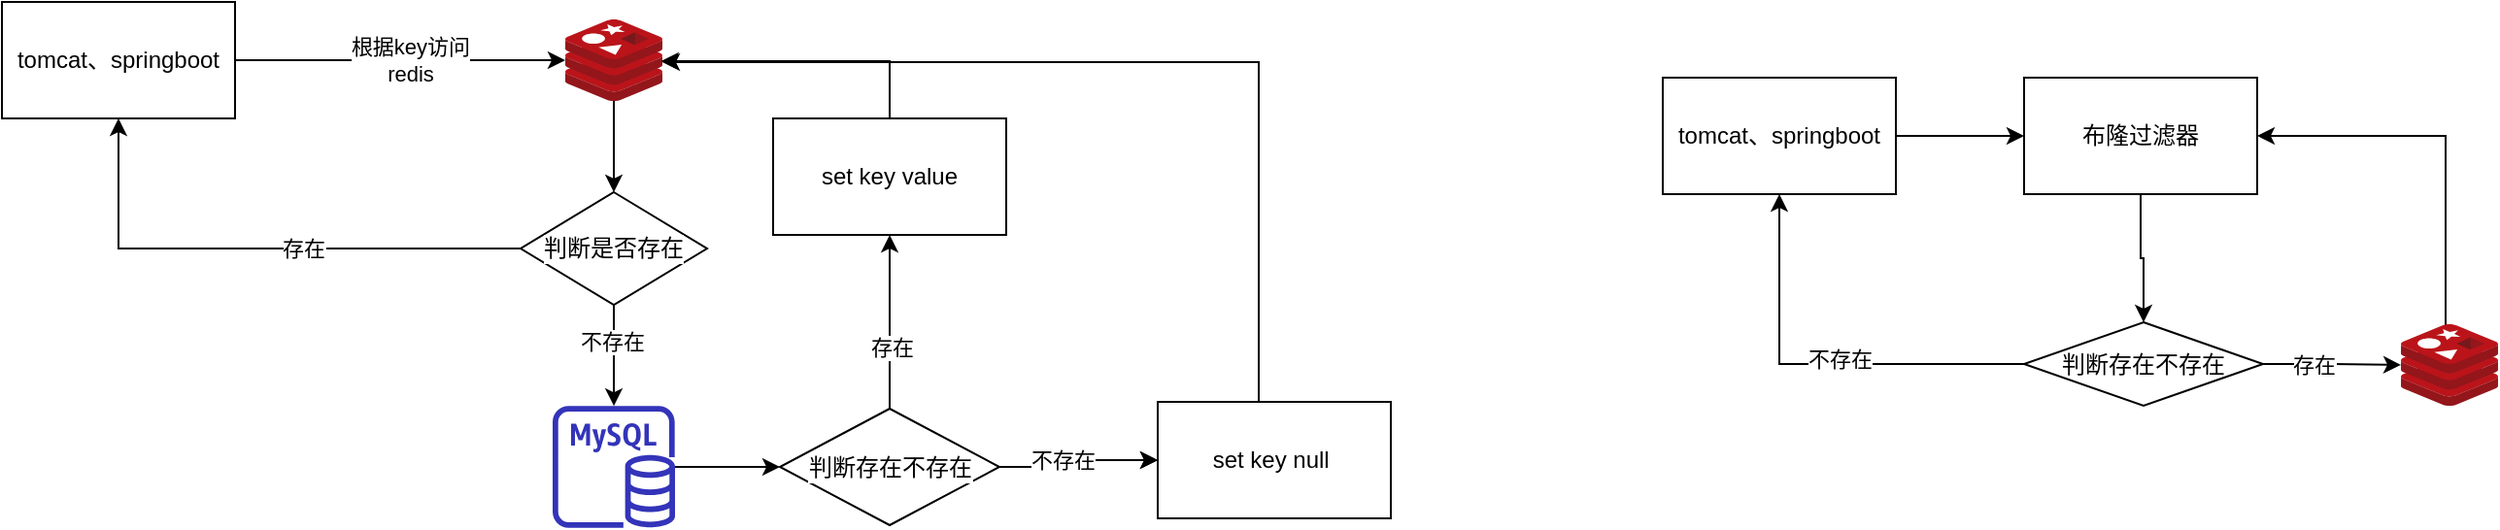 <mxfile version="14.8.3" type="github">
  <diagram id="8qKM4to1wpx0HAe84aKd" name="第 1 页">
    <mxGraphModel dx="4204" dy="984" grid="0" gridSize="10" guides="1" tooltips="1" connect="1" arrows="1" fold="1" page="0" pageScale="1" pageWidth="827" pageHeight="1169" math="0" shadow="0">
      <root>
        <mxCell id="0" />
        <mxCell id="1" parent="0" />
        <mxCell id="upEh8sDRYMCpvLnTGynZ-11" style="edgeStyle=orthogonalEdgeStyle;rounded=0;orthogonalLoop=1;jettySize=auto;html=1;" edge="1" parent="1" source="upEh8sDRYMCpvLnTGynZ-2" target="upEh8sDRYMCpvLnTGynZ-6">
          <mxGeometry relative="1" as="geometry" />
        </mxCell>
        <mxCell id="upEh8sDRYMCpvLnTGynZ-12" value="根据key访问 &lt;br&gt;redis" style="edgeLabel;html=1;align=center;verticalAlign=middle;resizable=0;points=[];" vertex="1" connectable="0" parent="upEh8sDRYMCpvLnTGynZ-11">
          <mxGeometry x="0.365" y="-1" relative="1" as="geometry">
            <mxPoint x="-26" y="-1" as="offset" />
          </mxGeometry>
        </mxCell>
        <mxCell id="upEh8sDRYMCpvLnTGynZ-2" value="tomcat、springboot" style="rounded=0;whiteSpace=wrap;html=1;" vertex="1" parent="1">
          <mxGeometry x="-1105" y="676" width="120" height="60" as="geometry" />
        </mxCell>
        <mxCell id="upEh8sDRYMCpvLnTGynZ-10" value="" style="edgeStyle=orthogonalEdgeStyle;rounded=0;orthogonalLoop=1;jettySize=auto;html=1;" edge="1" parent="1" source="upEh8sDRYMCpvLnTGynZ-6" target="upEh8sDRYMCpvLnTGynZ-9">
          <mxGeometry relative="1" as="geometry" />
        </mxCell>
        <mxCell id="upEh8sDRYMCpvLnTGynZ-6" value="" style="aspect=fixed;html=1;points=[];align=center;image;fontSize=12;image=img/lib/mscae/Cache_Redis_Product.svg;" vertex="1" parent="1">
          <mxGeometry x="-815" y="685" width="50" height="42" as="geometry" />
        </mxCell>
        <mxCell id="upEh8sDRYMCpvLnTGynZ-15" value="" style="edgeStyle=orthogonalEdgeStyle;rounded=0;orthogonalLoop=1;jettySize=auto;html=1;" edge="1" parent="1" source="upEh8sDRYMCpvLnTGynZ-9" target="upEh8sDRYMCpvLnTGynZ-46">
          <mxGeometry relative="1" as="geometry">
            <mxPoint x="-863" y="912" as="targetPoint" />
          </mxGeometry>
        </mxCell>
        <mxCell id="upEh8sDRYMCpvLnTGynZ-17" value="不存在" style="edgeLabel;html=1;align=center;verticalAlign=middle;resizable=0;points=[];" vertex="1" connectable="0" parent="upEh8sDRYMCpvLnTGynZ-15">
          <mxGeometry x="-0.273" y="-1" relative="1" as="geometry">
            <mxPoint as="offset" />
          </mxGeometry>
        </mxCell>
        <mxCell id="upEh8sDRYMCpvLnTGynZ-55" style="edgeStyle=orthogonalEdgeStyle;rounded=0;orthogonalLoop=1;jettySize=auto;html=1;entryX=0.5;entryY=1;entryDx=0;entryDy=0;" edge="1" parent="1" source="upEh8sDRYMCpvLnTGynZ-9" target="upEh8sDRYMCpvLnTGynZ-2">
          <mxGeometry relative="1" as="geometry" />
        </mxCell>
        <mxCell id="upEh8sDRYMCpvLnTGynZ-58" value="存在" style="edgeLabel;html=1;align=center;verticalAlign=middle;resizable=0;points=[];" vertex="1" connectable="0" parent="upEh8sDRYMCpvLnTGynZ-55">
          <mxGeometry x="-0.181" relative="1" as="geometry">
            <mxPoint as="offset" />
          </mxGeometry>
        </mxCell>
        <mxCell id="upEh8sDRYMCpvLnTGynZ-9" value="判断是否存在&lt;div style=&quot;text-align: justify&quot;&gt;&lt;/div&gt;" style="rhombus;whiteSpace=wrap;html=1;verticalAlign=middle;labelBackgroundColor=white;" vertex="1" parent="1">
          <mxGeometry x="-838" y="774" width="96" height="58" as="geometry" />
        </mxCell>
        <mxCell id="upEh8sDRYMCpvLnTGynZ-42" value="" style="edgeStyle=orthogonalEdgeStyle;rounded=0;orthogonalLoop=1;jettySize=auto;html=1;" edge="1" parent="1" source="upEh8sDRYMCpvLnTGynZ-46" target="upEh8sDRYMCpvLnTGynZ-41">
          <mxGeometry relative="1" as="geometry">
            <mxPoint x="-787.966" y="964" as="sourcePoint" />
          </mxGeometry>
        </mxCell>
        <mxCell id="upEh8sDRYMCpvLnTGynZ-51" value="" style="edgeStyle=orthogonalEdgeStyle;rounded=0;orthogonalLoop=1;jettySize=auto;html=1;" edge="1" parent="1" source="upEh8sDRYMCpvLnTGynZ-41" target="upEh8sDRYMCpvLnTGynZ-50">
          <mxGeometry relative="1" as="geometry" />
        </mxCell>
        <mxCell id="upEh8sDRYMCpvLnTGynZ-52" value="存在" style="edgeLabel;html=1;align=center;verticalAlign=middle;resizable=0;points=[];" vertex="1" connectable="0" parent="upEh8sDRYMCpvLnTGynZ-51">
          <mxGeometry x="-0.297" y="-1" relative="1" as="geometry">
            <mxPoint as="offset" />
          </mxGeometry>
        </mxCell>
        <mxCell id="upEh8sDRYMCpvLnTGynZ-60" value="" style="edgeStyle=orthogonalEdgeStyle;rounded=0;orthogonalLoop=1;jettySize=auto;html=1;" edge="1" parent="1" source="upEh8sDRYMCpvLnTGynZ-41" target="upEh8sDRYMCpvLnTGynZ-59">
          <mxGeometry relative="1" as="geometry" />
        </mxCell>
        <mxCell id="upEh8sDRYMCpvLnTGynZ-64" value="" style="edgeStyle=orthogonalEdgeStyle;rounded=0;orthogonalLoop=1;jettySize=auto;html=1;" edge="1" parent="1" source="upEh8sDRYMCpvLnTGynZ-41" target="upEh8sDRYMCpvLnTGynZ-59">
          <mxGeometry relative="1" as="geometry" />
        </mxCell>
        <mxCell id="upEh8sDRYMCpvLnTGynZ-65" value="不存在" style="edgeLabel;html=1;align=center;verticalAlign=middle;resizable=0;points=[];" vertex="1" connectable="0" parent="upEh8sDRYMCpvLnTGynZ-64">
          <mxGeometry x="0.195" y="-2" relative="1" as="geometry">
            <mxPoint x="-15" y="-2" as="offset" />
          </mxGeometry>
        </mxCell>
        <mxCell id="upEh8sDRYMCpvLnTGynZ-41" value="判断存在不存在" style="rhombus;whiteSpace=wrap;html=1;verticalAlign=middle;labelBackgroundColor=white;" vertex="1" parent="1">
          <mxGeometry x="-704.5" y="885.5" width="113" height="60" as="geometry" />
        </mxCell>
        <mxCell id="upEh8sDRYMCpvLnTGynZ-46" value="" style="outlineConnect=0;fontColor=#232F3E;gradientColor=none;fillColor=#3334B9;strokeColor=none;dashed=0;verticalLabelPosition=bottom;verticalAlign=top;align=center;html=1;fontSize=12;fontStyle=0;aspect=fixed;pointerEvents=1;shape=mxgraph.aws4.rds_mysql_instance;" vertex="1" parent="1">
          <mxGeometry x="-821.5" y="884" width="63" height="63" as="geometry" />
        </mxCell>
        <mxCell id="upEh8sDRYMCpvLnTGynZ-57" style="edgeStyle=orthogonalEdgeStyle;rounded=0;orthogonalLoop=1;jettySize=auto;html=1;entryX=0.987;entryY=0.512;entryDx=0;entryDy=0;entryPerimeter=0;exitX=0.5;exitY=0;exitDx=0;exitDy=0;" edge="1" parent="1" source="upEh8sDRYMCpvLnTGynZ-50" target="upEh8sDRYMCpvLnTGynZ-6">
          <mxGeometry relative="1" as="geometry" />
        </mxCell>
        <mxCell id="upEh8sDRYMCpvLnTGynZ-50" value="set key value" style="whiteSpace=wrap;html=1;labelBackgroundColor=white;" vertex="1" parent="1">
          <mxGeometry x="-708" y="736" width="120" height="60" as="geometry" />
        </mxCell>
        <mxCell id="upEh8sDRYMCpvLnTGynZ-68" style="edgeStyle=orthogonalEdgeStyle;rounded=0;orthogonalLoop=1;jettySize=auto;html=1;entryX=1;entryY=0.524;entryDx=0;entryDy=0;entryPerimeter=0;" edge="1" parent="1" source="upEh8sDRYMCpvLnTGynZ-59" target="upEh8sDRYMCpvLnTGynZ-6">
          <mxGeometry relative="1" as="geometry">
            <mxPoint x="-458" y="813" as="sourcePoint" />
            <Array as="points">
              <mxPoint x="-458" y="707" />
            </Array>
          </mxGeometry>
        </mxCell>
        <mxCell id="upEh8sDRYMCpvLnTGynZ-59" value="set key null&amp;nbsp;" style="whiteSpace=wrap;html=1;labelBackgroundColor=white;" vertex="1" parent="1">
          <mxGeometry x="-510" y="882" width="120" height="60" as="geometry" />
        </mxCell>
        <mxCell id="upEh8sDRYMCpvLnTGynZ-93" value="" style="edgeStyle=orthogonalEdgeStyle;rounded=0;orthogonalLoop=1;jettySize=auto;html=1;" edge="1" parent="1" source="upEh8sDRYMCpvLnTGynZ-71" target="upEh8sDRYMCpvLnTGynZ-92">
          <mxGeometry relative="1" as="geometry" />
        </mxCell>
        <mxCell id="upEh8sDRYMCpvLnTGynZ-71" value="tomcat、springboot" style="rounded=0;whiteSpace=wrap;html=1;" vertex="1" parent="1">
          <mxGeometry x="-250" y="715" width="120" height="60" as="geometry" />
        </mxCell>
        <mxCell id="upEh8sDRYMCpvLnTGynZ-101" style="edgeStyle=orthogonalEdgeStyle;rounded=0;orthogonalLoop=1;jettySize=auto;html=1;entryX=1;entryY=0.5;entryDx=0;entryDy=0;exitX=0.46;exitY=0.012;exitDx=0;exitDy=0;exitPerimeter=0;" edge="1" parent="1" source="upEh8sDRYMCpvLnTGynZ-73" target="upEh8sDRYMCpvLnTGynZ-92">
          <mxGeometry relative="1" as="geometry" />
        </mxCell>
        <mxCell id="upEh8sDRYMCpvLnTGynZ-73" value="" style="aspect=fixed;html=1;points=[];align=center;image;fontSize=12;image=img/lib/mscae/Cache_Redis_Product.svg;" vertex="1" parent="1">
          <mxGeometry x="130" y="842" width="50" height="42" as="geometry" />
        </mxCell>
        <mxCell id="upEh8sDRYMCpvLnTGynZ-95" value="" style="edgeStyle=orthogonalEdgeStyle;rounded=0;orthogonalLoop=1;jettySize=auto;html=1;" edge="1" parent="1" source="upEh8sDRYMCpvLnTGynZ-92" target="upEh8sDRYMCpvLnTGynZ-94">
          <mxGeometry relative="1" as="geometry" />
        </mxCell>
        <mxCell id="upEh8sDRYMCpvLnTGynZ-92" value="布隆过滤器" style="whiteSpace=wrap;html=1;rounded=0;" vertex="1" parent="1">
          <mxGeometry x="-64" y="715" width="120" height="60" as="geometry" />
        </mxCell>
        <mxCell id="upEh8sDRYMCpvLnTGynZ-96" style="edgeStyle=orthogonalEdgeStyle;rounded=0;orthogonalLoop=1;jettySize=auto;html=1;entryX=0.5;entryY=1;entryDx=0;entryDy=0;" edge="1" parent="1" source="upEh8sDRYMCpvLnTGynZ-94" target="upEh8sDRYMCpvLnTGynZ-71">
          <mxGeometry relative="1" as="geometry" />
        </mxCell>
        <mxCell id="upEh8sDRYMCpvLnTGynZ-97" value="不存在" style="edgeLabel;html=1;align=center;verticalAlign=middle;resizable=0;points=[];" vertex="1" connectable="0" parent="upEh8sDRYMCpvLnTGynZ-96">
          <mxGeometry x="-0.107" y="-3" relative="1" as="geometry">
            <mxPoint as="offset" />
          </mxGeometry>
        </mxCell>
        <mxCell id="upEh8sDRYMCpvLnTGynZ-100" style="edgeStyle=orthogonalEdgeStyle;rounded=0;orthogonalLoop=1;jettySize=auto;html=1;" edge="1" parent="1" source="upEh8sDRYMCpvLnTGynZ-94" target="upEh8sDRYMCpvLnTGynZ-73">
          <mxGeometry relative="1" as="geometry" />
        </mxCell>
        <mxCell id="upEh8sDRYMCpvLnTGynZ-102" value="存在" style="edgeLabel;html=1;align=center;verticalAlign=middle;resizable=0;points=[];" vertex="1" connectable="0" parent="upEh8sDRYMCpvLnTGynZ-100">
          <mxGeometry x="-0.287" relative="1" as="geometry">
            <mxPoint as="offset" />
          </mxGeometry>
        </mxCell>
        <mxCell id="upEh8sDRYMCpvLnTGynZ-94" value="判断存在不存在" style="rhombus;whiteSpace=wrap;html=1;rounded=0;" vertex="1" parent="1">
          <mxGeometry x="-64" y="841" width="123" height="43" as="geometry" />
        </mxCell>
      </root>
    </mxGraphModel>
  </diagram>
</mxfile>

